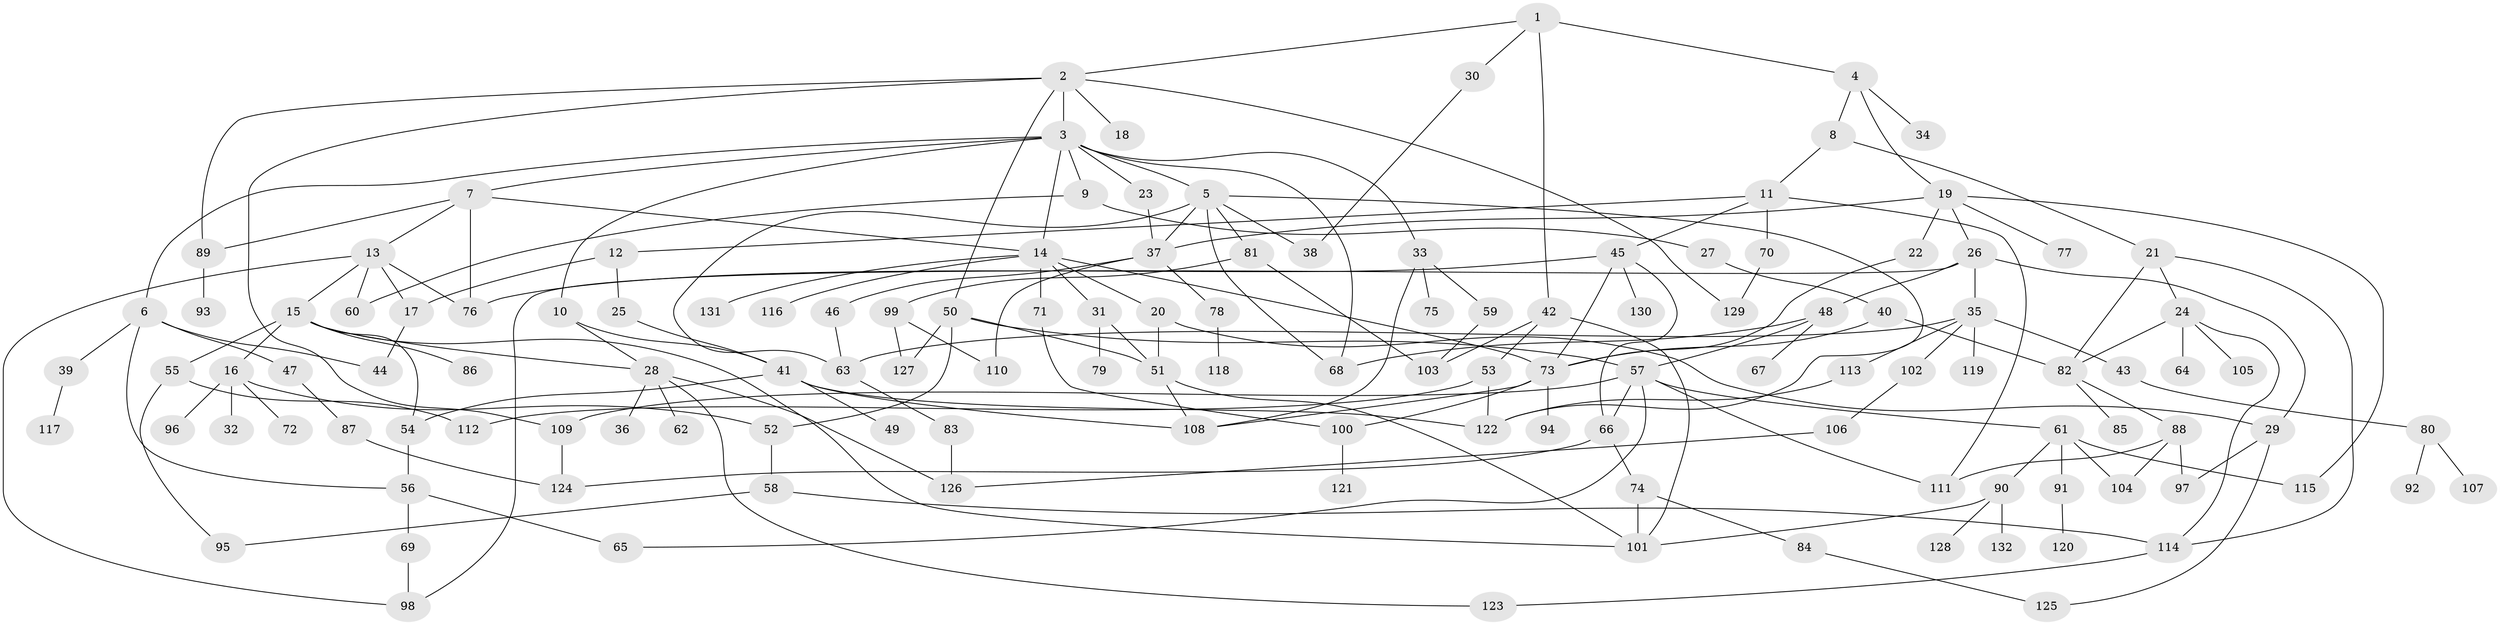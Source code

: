 // coarse degree distribution, {4: 0.12121212121212122, 5: 0.18181818181818182, 12: 0.015151515151515152, 3: 0.15151515151515152, 7: 0.015151515151515152, 6: 0.10606060606060606, 8: 0.045454545454545456, 2: 0.22727272727272727, 1: 0.13636363636363635}
// Generated by graph-tools (version 1.1) at 2025/48/03/04/25 22:48:45]
// undirected, 132 vertices, 195 edges
graph export_dot {
  node [color=gray90,style=filled];
  1;
  2;
  3;
  4;
  5;
  6;
  7;
  8;
  9;
  10;
  11;
  12;
  13;
  14;
  15;
  16;
  17;
  18;
  19;
  20;
  21;
  22;
  23;
  24;
  25;
  26;
  27;
  28;
  29;
  30;
  31;
  32;
  33;
  34;
  35;
  36;
  37;
  38;
  39;
  40;
  41;
  42;
  43;
  44;
  45;
  46;
  47;
  48;
  49;
  50;
  51;
  52;
  53;
  54;
  55;
  56;
  57;
  58;
  59;
  60;
  61;
  62;
  63;
  64;
  65;
  66;
  67;
  68;
  69;
  70;
  71;
  72;
  73;
  74;
  75;
  76;
  77;
  78;
  79;
  80;
  81;
  82;
  83;
  84;
  85;
  86;
  87;
  88;
  89;
  90;
  91;
  92;
  93;
  94;
  95;
  96;
  97;
  98;
  99;
  100;
  101;
  102;
  103;
  104;
  105;
  106;
  107;
  108;
  109;
  110;
  111;
  112;
  113;
  114;
  115;
  116;
  117;
  118;
  119;
  120;
  121;
  122;
  123;
  124;
  125;
  126;
  127;
  128;
  129;
  130;
  131;
  132;
  1 -- 2;
  1 -- 4;
  1 -- 30;
  1 -- 42;
  2 -- 3;
  2 -- 18;
  2 -- 50;
  2 -- 129;
  2 -- 89;
  2 -- 109;
  3 -- 5;
  3 -- 6;
  3 -- 7;
  3 -- 9;
  3 -- 10;
  3 -- 23;
  3 -- 33;
  3 -- 68;
  3 -- 14;
  4 -- 8;
  4 -- 19;
  4 -- 34;
  5 -- 38;
  5 -- 81;
  5 -- 122;
  5 -- 68;
  5 -- 63;
  5 -- 37;
  6 -- 39;
  6 -- 44;
  6 -- 47;
  6 -- 56;
  7 -- 13;
  7 -- 14;
  7 -- 89;
  7 -- 76;
  8 -- 11;
  8 -- 21;
  9 -- 27;
  9 -- 60;
  10 -- 41;
  10 -- 28;
  11 -- 12;
  11 -- 45;
  11 -- 70;
  11 -- 111;
  12 -- 17;
  12 -- 25;
  13 -- 15;
  13 -- 76;
  13 -- 60;
  13 -- 98;
  13 -- 17;
  14 -- 20;
  14 -- 31;
  14 -- 71;
  14 -- 116;
  14 -- 131;
  14 -- 73;
  15 -- 16;
  15 -- 28;
  15 -- 55;
  15 -- 86;
  15 -- 101;
  15 -- 54;
  16 -- 32;
  16 -- 72;
  16 -- 96;
  16 -- 52;
  17 -- 44;
  19 -- 22;
  19 -- 26;
  19 -- 77;
  19 -- 115;
  19 -- 37;
  20 -- 29;
  20 -- 51;
  21 -- 24;
  21 -- 114;
  21 -- 82;
  22 -- 73;
  23 -- 37;
  24 -- 64;
  24 -- 105;
  24 -- 114;
  24 -- 82;
  25 -- 41;
  26 -- 35;
  26 -- 48;
  26 -- 98;
  26 -- 29;
  27 -- 40;
  28 -- 36;
  28 -- 62;
  28 -- 123;
  28 -- 126;
  29 -- 125;
  29 -- 97;
  30 -- 38;
  31 -- 51;
  31 -- 79;
  33 -- 59;
  33 -- 75;
  33 -- 108;
  35 -- 43;
  35 -- 102;
  35 -- 113;
  35 -- 119;
  35 -- 63;
  37 -- 46;
  37 -- 78;
  37 -- 110;
  39 -- 117;
  40 -- 82;
  40 -- 73;
  41 -- 49;
  41 -- 54;
  41 -- 108;
  41 -- 122;
  42 -- 53;
  42 -- 103;
  42 -- 101;
  43 -- 80;
  45 -- 66;
  45 -- 73;
  45 -- 130;
  45 -- 76;
  46 -- 63;
  47 -- 87;
  48 -- 57;
  48 -- 67;
  48 -- 68;
  50 -- 52;
  50 -- 127;
  50 -- 57;
  50 -- 51;
  51 -- 101;
  51 -- 108;
  52 -- 58;
  53 -- 112;
  53 -- 122;
  54 -- 56;
  55 -- 95;
  55 -- 112;
  56 -- 65;
  56 -- 69;
  57 -- 61;
  57 -- 109;
  57 -- 65;
  57 -- 66;
  57 -- 111;
  58 -- 95;
  58 -- 114;
  59 -- 103;
  61 -- 90;
  61 -- 91;
  61 -- 115;
  61 -- 104;
  63 -- 83;
  66 -- 74;
  66 -- 124;
  69 -- 98;
  70 -- 129;
  71 -- 100;
  73 -- 94;
  73 -- 108;
  73 -- 100;
  74 -- 84;
  74 -- 101;
  78 -- 118;
  80 -- 92;
  80 -- 107;
  81 -- 99;
  81 -- 103;
  82 -- 85;
  82 -- 88;
  83 -- 126;
  84 -- 125;
  87 -- 124;
  88 -- 97;
  88 -- 104;
  88 -- 111;
  89 -- 93;
  90 -- 128;
  90 -- 132;
  90 -- 101;
  91 -- 120;
  99 -- 110;
  99 -- 127;
  100 -- 121;
  102 -- 106;
  106 -- 126;
  109 -- 124;
  113 -- 122;
  114 -- 123;
}
